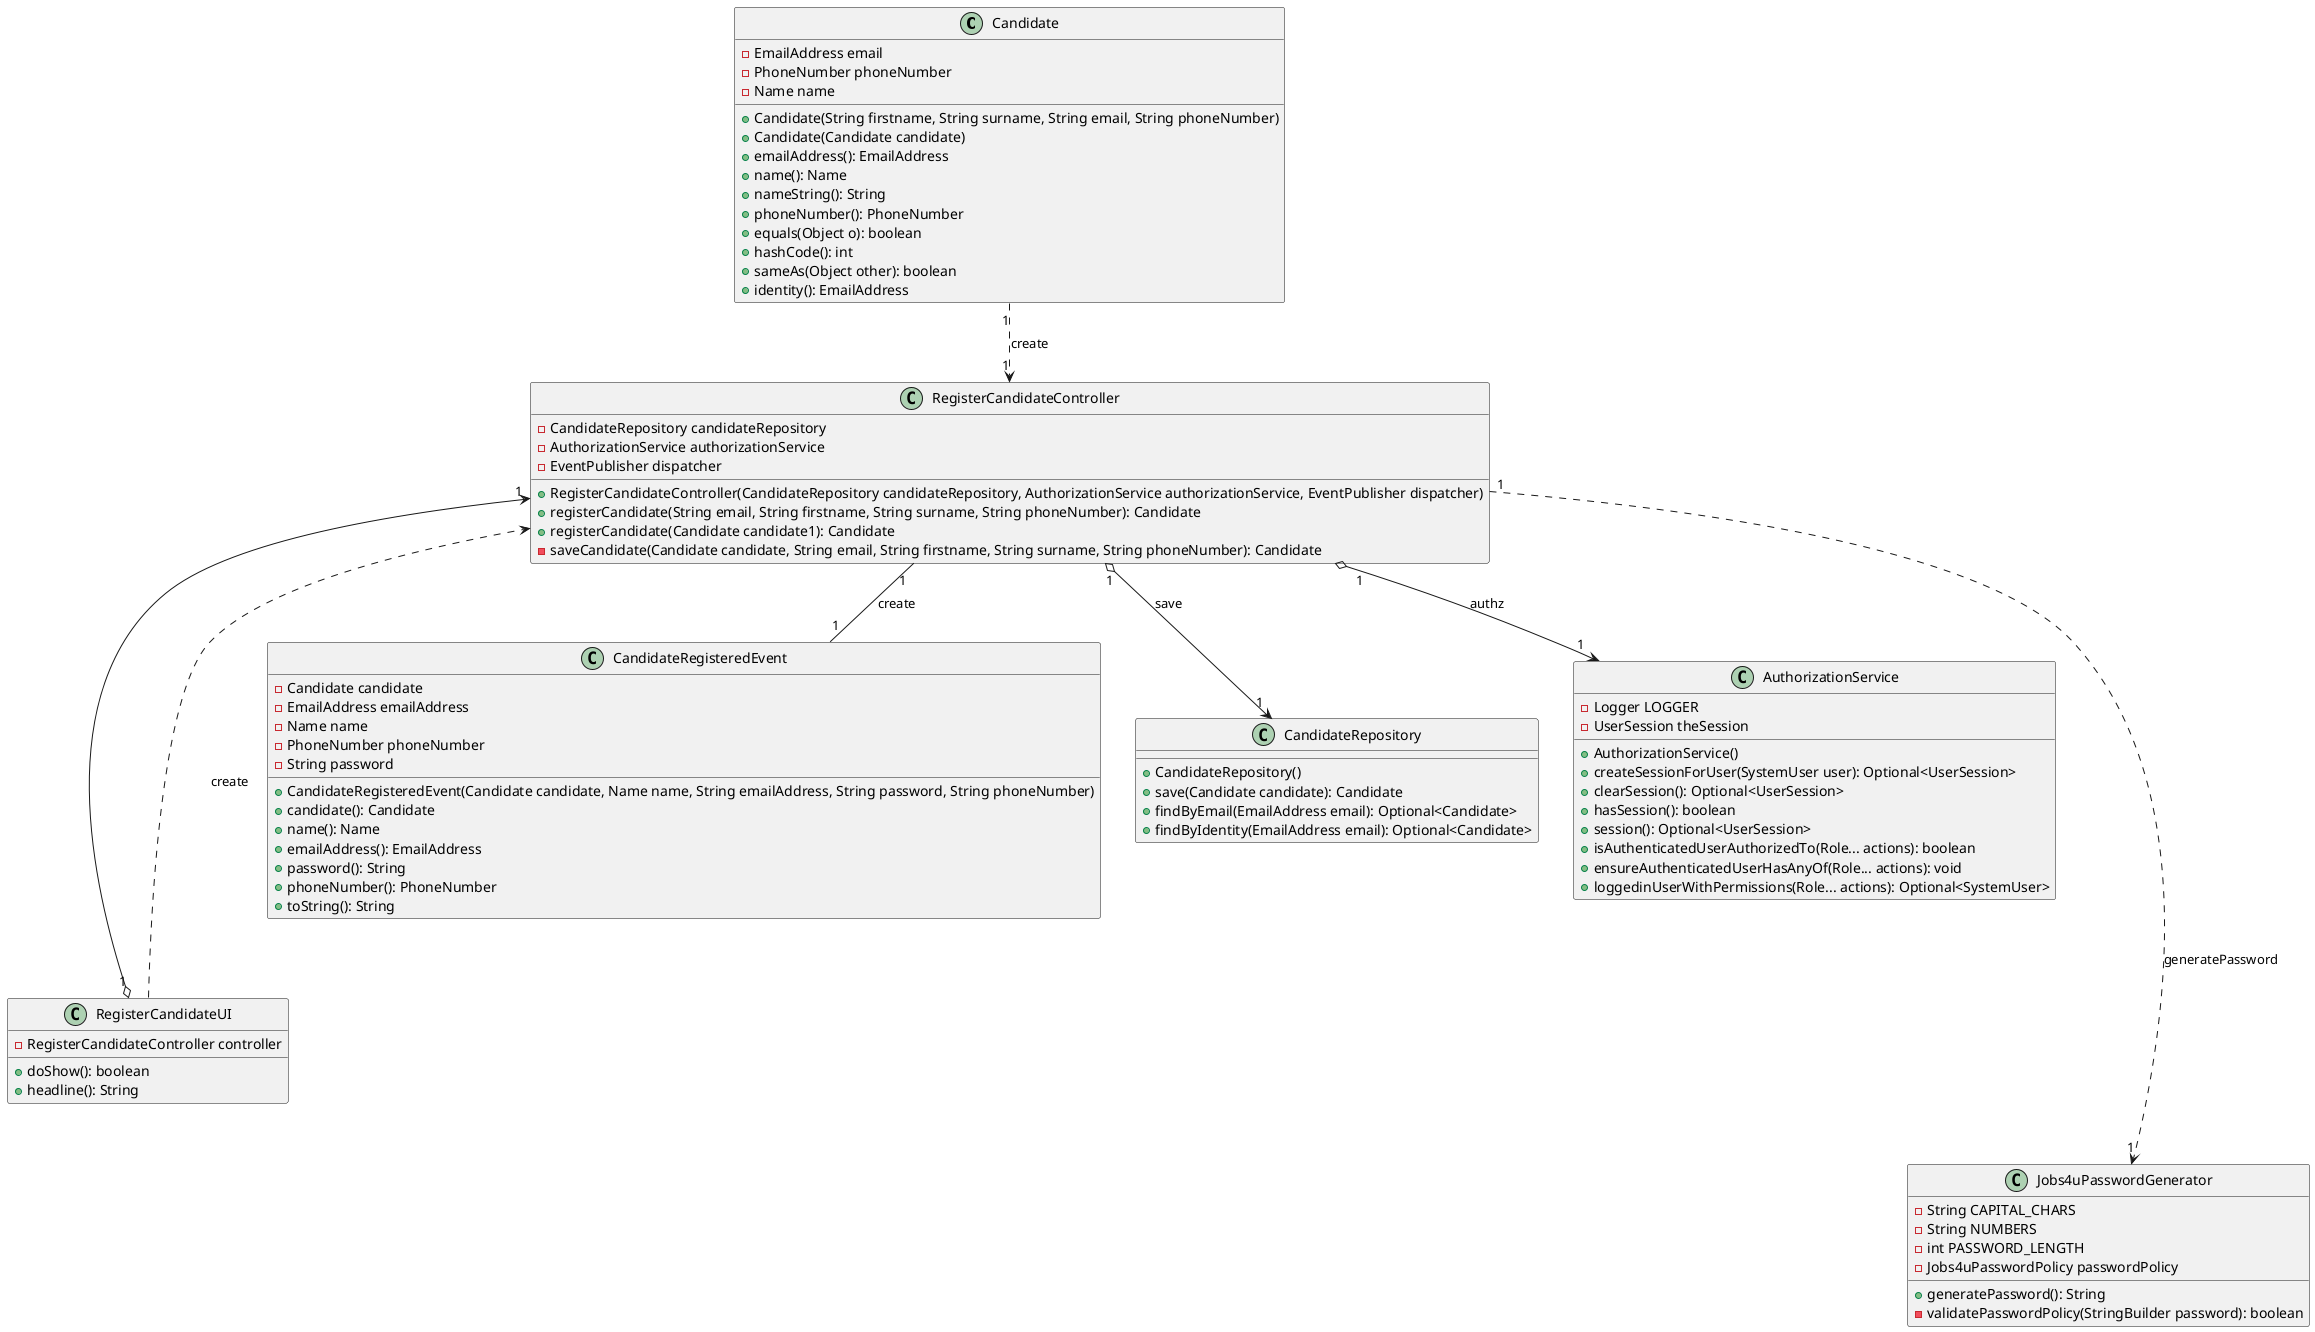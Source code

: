 @startuml

class Candidate {
  -EmailAddress email
  -PhoneNumber phoneNumber
  -Name name
  +Candidate(String firstname, String surname, String email, String phoneNumber)
  +Candidate(Candidate candidate)
  +emailAddress(): EmailAddress
  +name(): Name
  +nameString(): String
  +phoneNumber(): PhoneNumber
  +equals(Object o): boolean
  +hashCode(): int
  +sameAs(Object other): boolean
  +identity(): EmailAddress
}

class RegisterCandidateController {
  -CandidateRepository candidateRepository
  -AuthorizationService authorizationService
  -EventPublisher dispatcher
  +RegisterCandidateController(CandidateRepository candidateRepository, AuthorizationService authorizationService, EventPublisher dispatcher)
  +registerCandidate(String email, String firstname, String surname, String phoneNumber): Candidate
  +registerCandidate(Candidate candidate1): Candidate
  -saveCandidate(Candidate candidate, String email, String firstname, String surname, String phoneNumber): Candidate
}

class RegisterCandidateUI {
  -RegisterCandidateController controller
  +doShow(): boolean
  +headline(): String
}

class Jobs4uPasswordGenerator {
  -String CAPITAL_CHARS
  -String NUMBERS
  -int PASSWORD_LENGTH
  -Jobs4uPasswordPolicy passwordPolicy
  +generatePassword(): String
  -validatePasswordPolicy(StringBuilder password): boolean
}

class CandidateRegisteredEvent {
  -Candidate candidate
  -EmailAddress emailAddress
  -Name name
  -PhoneNumber phoneNumber
  -String password
  +CandidateRegisteredEvent(Candidate candidate, Name name, String emailAddress, String password, String phoneNumber)
  +candidate(): Candidate
  +name(): Name
  +emailAddress(): EmailAddress
  +password(): String
  +phoneNumber(): PhoneNumber
  +toString(): String
}

class CandidateRepository {
  +CandidateRepository()
  +save(Candidate candidate): Candidate
  +findByEmail(EmailAddress email): Optional<Candidate>
  +findByIdentity(EmailAddress email): Optional<Candidate>
}

class AuthorizationService {
  -Logger LOGGER
  -UserSession theSession
  +AuthorizationService()
  +createSessionForUser(SystemUser user): Optional<UserSession>
  +clearSession(): Optional<UserSession>
  +hasSession(): boolean
  +session(): Optional<UserSession>
  +isAuthenticatedUserAuthorizedTo(Role... actions): boolean
  +ensureAuthenticatedUserHasAnyOf(Role... actions): void
  +loggedinUserWithPermissions(Role... actions): Optional<SystemUser>
}


Candidate "1" ..> "1" RegisterCandidateController : create
RegisterCandidateController "1" <--o "1" RegisterCandidateUI
RegisterCandidateController "1" -- "1" CandidateRegisteredEvent : create
RegisterCandidateController "1" -..-> "1" Jobs4uPasswordGenerator : generatePassword
RegisterCandidateUI -..> RegisterCandidateController : "create"
RegisterCandidateController "1" o--> "1" AuthorizationService : authz  
RegisterCandidateController "1" o--> "1" CandidateRepository : save

@enduml
